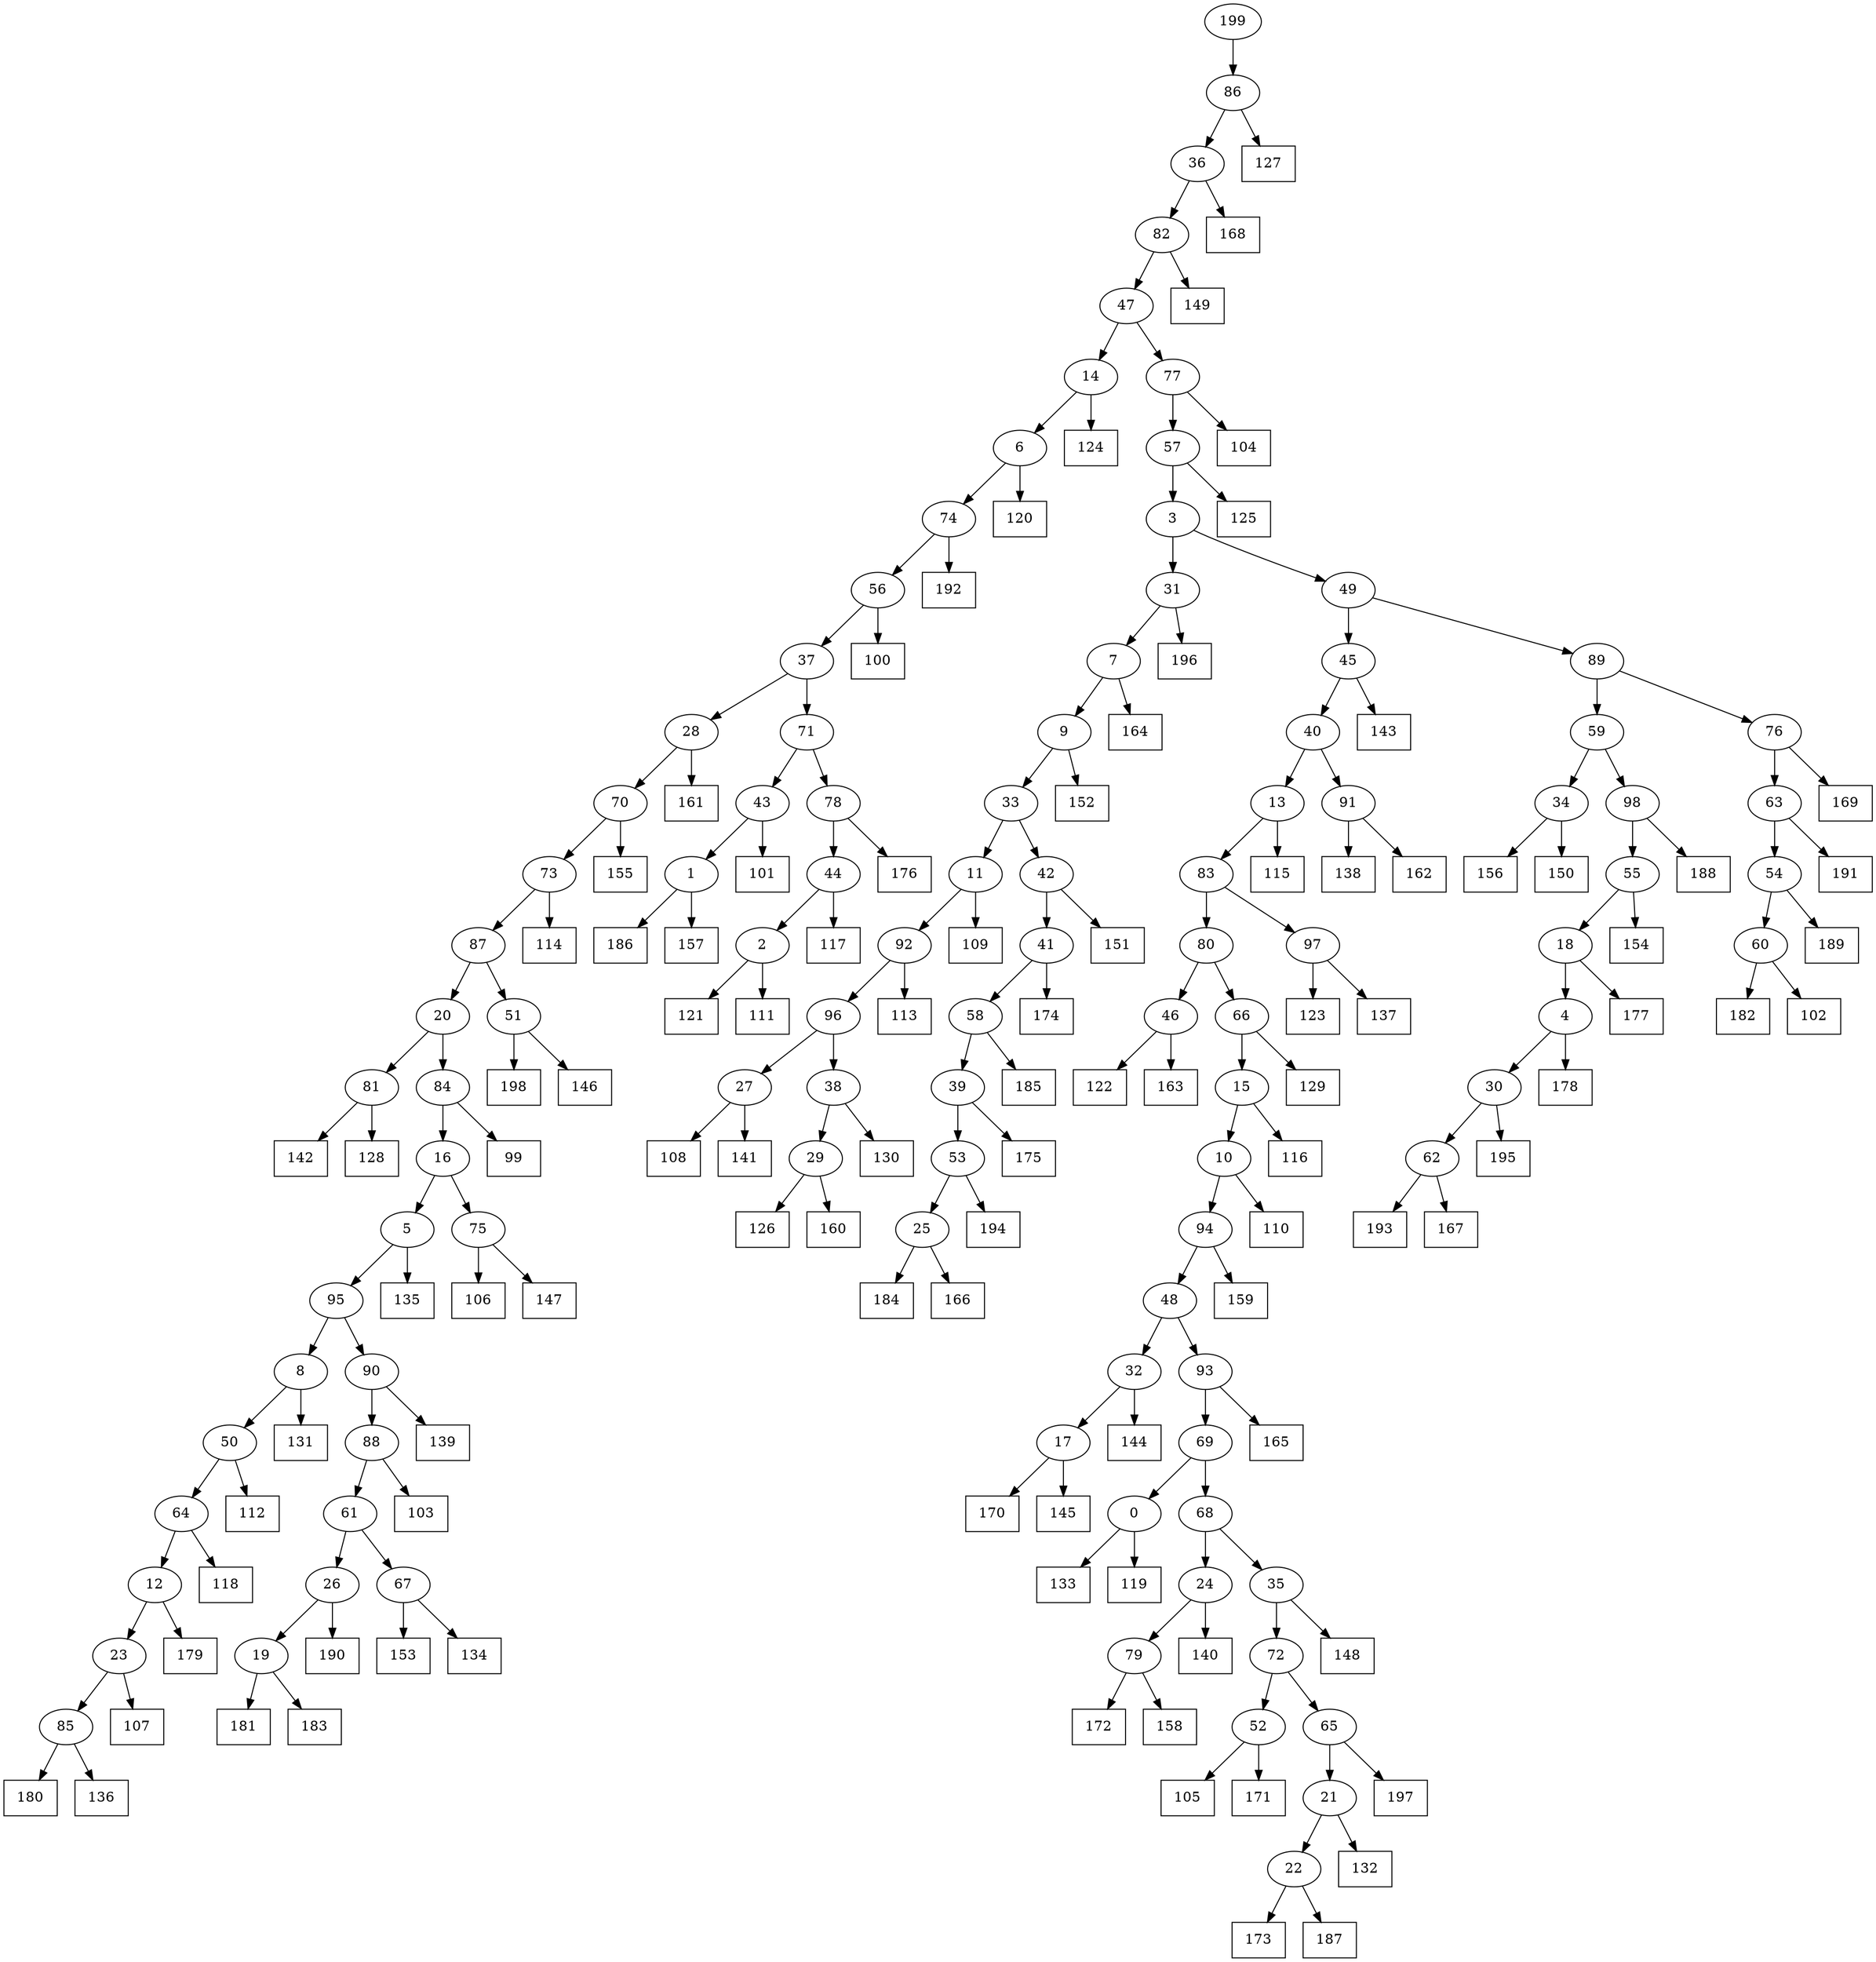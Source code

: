 digraph G {
0[label="0"];
1[label="1"];
2[label="2"];
3[label="3"];
4[label="4"];
5[label="5"];
6[label="6"];
7[label="7"];
8[label="8"];
9[label="9"];
10[label="10"];
11[label="11"];
12[label="12"];
13[label="13"];
14[label="14"];
15[label="15"];
16[label="16"];
17[label="17"];
18[label="18"];
19[label="19"];
20[label="20"];
21[label="21"];
22[label="22"];
23[label="23"];
24[label="24"];
25[label="25"];
26[label="26"];
27[label="27"];
28[label="28"];
29[label="29"];
30[label="30"];
31[label="31"];
32[label="32"];
33[label="33"];
34[label="34"];
35[label="35"];
36[label="36"];
37[label="37"];
38[label="38"];
39[label="39"];
40[label="40"];
41[label="41"];
42[label="42"];
43[label="43"];
44[label="44"];
45[label="45"];
46[label="46"];
47[label="47"];
48[label="48"];
49[label="49"];
50[label="50"];
51[label="51"];
52[label="52"];
53[label="53"];
54[label="54"];
55[label="55"];
56[label="56"];
57[label="57"];
58[label="58"];
59[label="59"];
60[label="60"];
61[label="61"];
62[label="62"];
63[label="63"];
64[label="64"];
65[label="65"];
66[label="66"];
67[label="67"];
68[label="68"];
69[label="69"];
70[label="70"];
71[label="71"];
72[label="72"];
73[label="73"];
74[label="74"];
75[label="75"];
76[label="76"];
77[label="77"];
78[label="78"];
79[label="79"];
80[label="80"];
81[label="81"];
82[label="82"];
83[label="83"];
84[label="84"];
85[label="85"];
86[label="86"];
87[label="87"];
88[label="88"];
89[label="89"];
90[label="90"];
91[label="91"];
92[label="92"];
93[label="93"];
94[label="94"];
95[label="95"];
96[label="96"];
97[label="97"];
98[label="98"];
99[shape=box,label="186"];
100[shape=box,label="144"];
101[shape=box,label="180"];
102[shape=box,label="194"];
103[shape=box,label="143"];
104[shape=box,label="107"];
105[shape=box,label="184"];
106[shape=box,label="108"];
107[shape=box,label="138"];
108[shape=box,label="104"];
109[shape=box,label="122"];
110[shape=box,label="196"];
111[shape=box,label="115"];
112[shape=box,label="121"];
113[shape=box,label="142"];
114[shape=box,label="156"];
115[shape=box,label="123"];
116[shape=box,label="172"];
117[shape=box,label="149"];
118[shape=box,label="154"];
119[shape=box,label="99"];
120[shape=box,label="182"];
121[shape=box,label="120"];
122[shape=box,label="105"];
123[shape=box,label="133"];
124[shape=box,label="158"];
125[shape=box,label="164"];
126[shape=box,label="155"];
127[shape=box,label="113"];
128[shape=box,label="116"];
129[shape=box,label="190"];
130[shape=box,label="195"];
131[shape=box,label="173"];
132[shape=box,label="170"];
133[shape=box,label="135"];
134[shape=box,label="150"];
135[shape=box,label="145"];
136[shape=box,label="159"];
137[shape=box,label="136"];
138[shape=box,label="124"];
139[shape=box,label="188"];
140[shape=box,label="193"];
141[shape=box,label="103"];
142[shape=box,label="129"];
143[shape=box,label="148"];
144[shape=box,label="109"];
145[shape=box,label="163"];
146[shape=box,label="126"];
147[shape=box,label="139"];
148[shape=box,label="197"];
149[shape=box,label="140"];
150[shape=box,label="169"];
151[shape=box,label="112"];
152[shape=box,label="100"];
153[shape=box,label="181"];
154[shape=box,label="110"];
155[shape=box,label="114"];
156[shape=box,label="175"];
157[shape=box,label="128"];
158[shape=box,label="153"];
159[shape=box,label="101"];
160[shape=box,label="132"];
161[shape=box,label="106"];
162[shape=box,label="130"];
163[shape=box,label="177"];
164[shape=box,label="166"];
165[shape=box,label="178"];
166[shape=box,label="171"];
167[shape=box,label="102"];
168[shape=box,label="198"];
169[shape=box,label="125"];
170[shape=box,label="137"];
171[shape=box,label="119"];
172[shape=box,label="146"];
173[shape=box,label="183"];
174[shape=box,label="168"];
175[shape=box,label="192"];
176[shape=box,label="189"];
177[shape=box,label="127"];
178[shape=box,label="147"];
179[shape=box,label="176"];
180[shape=box,label="141"];
181[shape=box,label="131"];
182[shape=box,label="162"];
183[shape=box,label="157"];
184[shape=box,label="134"];
185[shape=box,label="151"];
186[shape=box,label="185"];
187[shape=box,label="165"];
188[shape=box,label="187"];
189[shape=box,label="160"];
190[shape=box,label="167"];
191[shape=box,label="174"];
192[shape=box,label="118"];
193[shape=box,label="191"];
194[shape=box,label="161"];
195[shape=box,label="179"];
196[shape=box,label="152"];
197[shape=box,label="111"];
198[shape=box,label="117"];
199[label="199"];
76->150 ;
11->144 ;
75->178 ;
46->145 ;
85->137 ;
18->163 ;
2->112 ;
7->125 ;
62->140 ;
97->115 ;
77->108 ;
23->104 ;
79->124 ;
89->59 ;
44->198 ;
2->197 ;
35->143 ;
67->184 ;
6->74 ;
41->191 ;
0->171 ;
12->195 ;
5->133 ;
17->132 ;
25->164 ;
0->123 ;
90->147 ;
69->68 ;
68->24 ;
27->106 ;
57->169 ;
19->153 ;
14->138 ;
73->155 ;
89->76 ;
76->63 ;
98->139 ;
27->180 ;
42->41 ;
66->15 ;
14->6 ;
82->117 ;
84->119 ;
87->20 ;
15->128 ;
55->118 ;
92->127 ;
66->142 ;
36->82 ;
85->101 ;
34->114 ;
95->90 ;
45->103 ;
78->44 ;
44->2 ;
20->84 ;
71->78 ;
96->38 ;
21->160 ;
1->99 ;
21->22 ;
22->131 ;
93->69 ;
69->0 ;
70->126 ;
9->196 ;
26->129 ;
98->55 ;
34->134 ;
95->8 ;
38->162 ;
22->188 ;
93->187 ;
91->182 ;
58->186 ;
52->166 ;
43->159 ;
84->16 ;
16->75 ;
65->148 ;
90->88 ;
88->141 ;
49->45 ;
45->40 ;
56->37 ;
3->49 ;
82->47 ;
40->91 ;
16->5 ;
5->95 ;
92->96 ;
96->27 ;
67->158 ;
33->11 ;
11->92 ;
6->121 ;
47->14 ;
53->102 ;
86->177 ;
58->39 ;
39->53 ;
8->181 ;
75->161 ;
29->189 ;
71->43 ;
10->154 ;
72->52 ;
52->122 ;
24->149 ;
31->110 ;
60->120 ;
97->170 ;
94->136 ;
24->79 ;
79->116 ;
26->19 ;
39->156 ;
80->66 ;
86->36 ;
30->130 ;
25->105 ;
46->109 ;
64->12 ;
48->93 ;
49->89 ;
63->54 ;
54->176 ;
48->32 ;
62->190 ;
63->193 ;
51->168 ;
38->29 ;
29->146 ;
30->62 ;
12->23 ;
23->85 ;
199->86 ;
91->107 ;
50->64 ;
53->25 ;
37->28 ;
28->194 ;
61->67 ;
81->113 ;
74->175 ;
70->73 ;
73->87 ;
55->18 ;
74->56 ;
56->152 ;
36->174 ;
20->81 ;
81->157 ;
28->70 ;
87->51 ;
51->172 ;
9->33 ;
32->100 ;
68->35 ;
35->72 ;
40->13 ;
15->10 ;
72->65 ;
65->21 ;
19->173 ;
43->1 ;
1->183 ;
83->97 ;
60->167 ;
59->98 ;
32->17 ;
17->135 ;
78->179 ;
57->3 ;
4->30 ;
80->46 ;
7->9 ;
13->83 ;
83->80 ;
59->34 ;
8->50 ;
50->151 ;
64->192 ;
47->77 ;
77->57 ;
41->58 ;
10->94 ;
94->48 ;
13->111 ;
3->31 ;
31->7 ;
37->71 ;
33->42 ;
42->185 ;
18->4 ;
4->165 ;
54->60 ;
88->61 ;
61->26 ;
}
